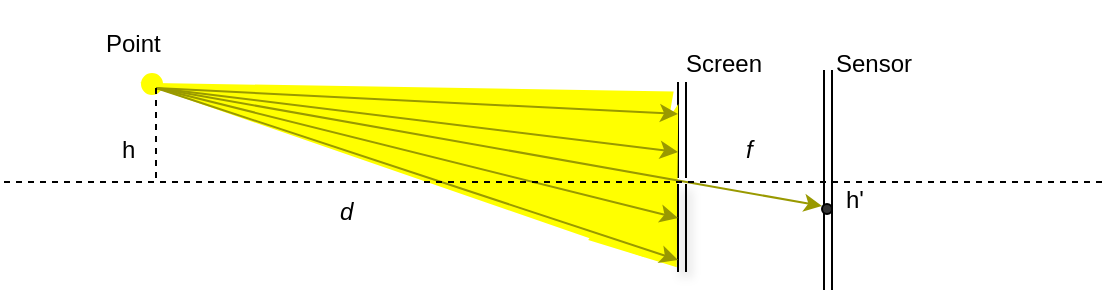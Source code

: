 <mxfile version="12.0.0" type="device" pages="1"><diagram id="uIPc7dPBaNufnXf9DVPS" name="Page-1"><mxGraphModel dx="932" dy="480" grid="1" gridSize="10" guides="1" tooltips="1" connect="1" arrows="1" fold="1" page="1" pageScale="1" pageWidth="850" pageHeight="1100" math="0" shadow="0"><root><mxCell id="0"/><mxCell id="1" parent="0"/><mxCell id="rH0oFP6qNWrxRMX8Lg-Q-13" value="" style="triangle;whiteSpace=wrap;html=1;strokeColor=#FFFF00;fillColor=#FFFF00;gradientColor=none;rotation=190;aspect=fixed;direction=east;" parent="1" vertex="1"><mxGeometry x="200" y="360" width="260" height="83" as="geometry"/></mxCell><mxCell id="rH0oFP6qNWrxRMX8Lg-Q-15" value="" style="shape=link;html=1;startArrow=classic;startFill=1;endArrow=classic;endFill=1;strokeColor=#000000;" parent="1" edge="1"><mxGeometry width="50" height="50" relative="1" as="geometry"><mxPoint x="470" y="426" as="sourcePoint"/><mxPoint x="470" y="378" as="targetPoint"/></mxGeometry></mxCell><mxCell id="rH0oFP6qNWrxRMX8Lg-Q-16" value="" style="triangle;whiteSpace=wrap;html=1;strokeColor=#FFFF00;fillColor=#FFFF00;gradientColor=none;direction=north;rotation=17;" parent="1" vertex="1"><mxGeometry x="434" y="389" width="45" height="76" as="geometry"/></mxCell><mxCell id="rH0oFP6qNWrxRMX8Lg-Q-17" value="" style="shape=link;html=1;startArrow=classic;startFill=1;endArrow=classic;endFill=1;strokeColor=#000000;shadow=1;comic=0;" parent="1" edge="1"><mxGeometry width="50" height="50" relative="1" as="geometry"><mxPoint x="470" y="473" as="sourcePoint"/><mxPoint x="470" y="429" as="targetPoint"/></mxGeometry></mxCell><mxCell id="rH0oFP6qNWrxRMX8Lg-Q-18" value="" style="ellipse;whiteSpace=wrap;html=1;aspect=fixed;strokeColor=#FFFF00;fillColor=#FFFF00;gradientColor=none;" parent="1" vertex="1"><mxGeometry x="200" y="374" width="10" height="10" as="geometry"/></mxCell><mxCell id="rH0oFP6qNWrxRMX8Lg-Q-19" value="" style="endArrow=classic;html=1;strokeColor=#999900;endFill=1;" parent="1" edge="1"><mxGeometry width="50" height="50" relative="1" as="geometry"><mxPoint x="207" y="381" as="sourcePoint"/><mxPoint x="540" y="440" as="targetPoint"/></mxGeometry></mxCell><mxCell id="rH0oFP6qNWrxRMX8Lg-Q-20" value="" style="shape=link;html=1;shadow=0;startArrow=classic;startFill=1;endArrow=classic;endFill=1;strokeColor=#000000;" parent="1" edge="1"><mxGeometry width="50" height="50" relative="1" as="geometry"><mxPoint x="543" y="482" as="sourcePoint"/><mxPoint x="543" y="372" as="targetPoint"/></mxGeometry></mxCell><mxCell id="rH0oFP6qNWrxRMX8Lg-Q-21" value="Sensor&lt;br&gt;" style="text;html=1;resizable=0;points=[];autosize=1;align=left;verticalAlign=top;spacingTop=-4;" parent="1" vertex="1"><mxGeometry x="545" y="359" width="50" height="20" as="geometry"/></mxCell><mxCell id="rH0oFP6qNWrxRMX8Lg-Q-22" value="Point" style="text;html=1;resizable=0;points=[];autosize=1;align=left;verticalAlign=top;spacingTop=-4;" parent="1" vertex="1"><mxGeometry x="180" y="349" width="40" height="20" as="geometry"/></mxCell><mxCell id="rH0oFP6qNWrxRMX8Lg-Q-23" value="Screen" style="text;html=1;resizable=0;points=[];autosize=1;align=left;verticalAlign=top;spacingTop=-4;" parent="1" vertex="1"><mxGeometry x="470" y="359" width="50" height="20" as="geometry"/></mxCell><mxCell id="rH0oFP6qNWrxRMX8Lg-Q-24" value="" style="endArrow=classic;html=1;shadow=0;strokeColor=#999900;endFill=1;" parent="1" edge="1"><mxGeometry width="50" height="50" relative="1" as="geometry"><mxPoint x="207" y="381" as="sourcePoint"/><mxPoint x="468" y="394" as="targetPoint"/></mxGeometry></mxCell><mxCell id="rH0oFP6qNWrxRMX8Lg-Q-25" value="" style="endArrow=classic;html=1;shadow=0;strokeColor=#999900;endFill=1;" parent="1" edge="1"><mxGeometry width="50" height="50" relative="1" as="geometry"><mxPoint x="207" y="381" as="sourcePoint"/><mxPoint x="468" y="467" as="targetPoint"/></mxGeometry></mxCell><mxCell id="rH0oFP6qNWrxRMX8Lg-Q-26" value="" style="endArrow=classic;html=1;shadow=0;strokeColor=#999900;endFill=1;" parent="1" edge="1"><mxGeometry width="50" height="50" relative="1" as="geometry"><mxPoint x="207" y="381" as="sourcePoint"/><mxPoint x="468" y="446" as="targetPoint"/></mxGeometry></mxCell><mxCell id="rH0oFP6qNWrxRMX8Lg-Q-27" value="" style="endArrow=classic;html=1;shadow=0;strokeColor=#999900;endFill=1;" parent="1" edge="1"><mxGeometry width="50" height="50" relative="1" as="geometry"><mxPoint x="207" y="381" as="sourcePoint"/><mxPoint x="468" y="413" as="targetPoint"/></mxGeometry></mxCell><mxCell id="rH0oFP6qNWrxRMX8Lg-Q-28" value="" style="endArrow=none;dashed=1;html=1;shadow=0;strokeColor=#000000;" parent="1" edge="1"><mxGeometry width="50" height="50" relative="1" as="geometry"><mxPoint x="680" y="428" as="sourcePoint"/><mxPoint x="130" y="428" as="targetPoint"/></mxGeometry></mxCell><mxCell id="rH0oFP6qNWrxRMX8Lg-Q-30" value="" style="endArrow=none;dashed=1;html=1;shadow=0;strokeColor=#000000;" parent="1" edge="1"><mxGeometry width="50" height="50" relative="1" as="geometry"><mxPoint x="207" y="381" as="sourcePoint"/><mxPoint x="207" y="429" as="targetPoint"/></mxGeometry></mxCell><mxCell id="rH0oFP6qNWrxRMX8Lg-Q-32" value="d" style="text;html=1;resizable=0;points=[];autosize=1;align=left;verticalAlign=top;spacingTop=-4;fontStyle=2" parent="1" vertex="1"><mxGeometry x="297" y="433" width="20" height="20" as="geometry"/></mxCell><mxCell id="rH0oFP6qNWrxRMX8Lg-Q-33" value="f" style="text;html=1;resizable=0;points=[];autosize=1;align=left;verticalAlign=top;spacingTop=-4;fontStyle=2" parent="1" vertex="1"><mxGeometry x="500" y="401.5" width="20" height="20" as="geometry"/></mxCell><mxCell id="sQI2fooAVsT_Pa3W31rK-1" value="&lt;font style=&quot;font-size: 12px&quot;&gt;h&lt;/font&gt;" style="text;html=1;resizable=0;points=[];autosize=1;align=left;verticalAlign=top;spacingTop=-4;fontSize=8;" vertex="1" parent="1"><mxGeometry x="188" y="402" width="20" height="10" as="geometry"/></mxCell><mxCell id="sQI2fooAVsT_Pa3W31rK-2" value="" style="ellipse;whiteSpace=wrap;html=1;aspect=fixed;fontSize=8;fillColor=#333333;" vertex="1" parent="1"><mxGeometry x="540" y="439" width="5" height="5" as="geometry"/></mxCell><mxCell id="sQI2fooAVsT_Pa3W31rK-3" value="&lt;font style=&quot;font-size: 12px&quot;&gt;h'&lt;/font&gt;" style="text;html=1;resizable=0;points=[];autosize=1;align=left;verticalAlign=top;spacingTop=-4;fontSize=8;" vertex="1" parent="1"><mxGeometry x="550" y="427" width="20" height="10" as="geometry"/></mxCell></root></mxGraphModel></diagram></mxfile>